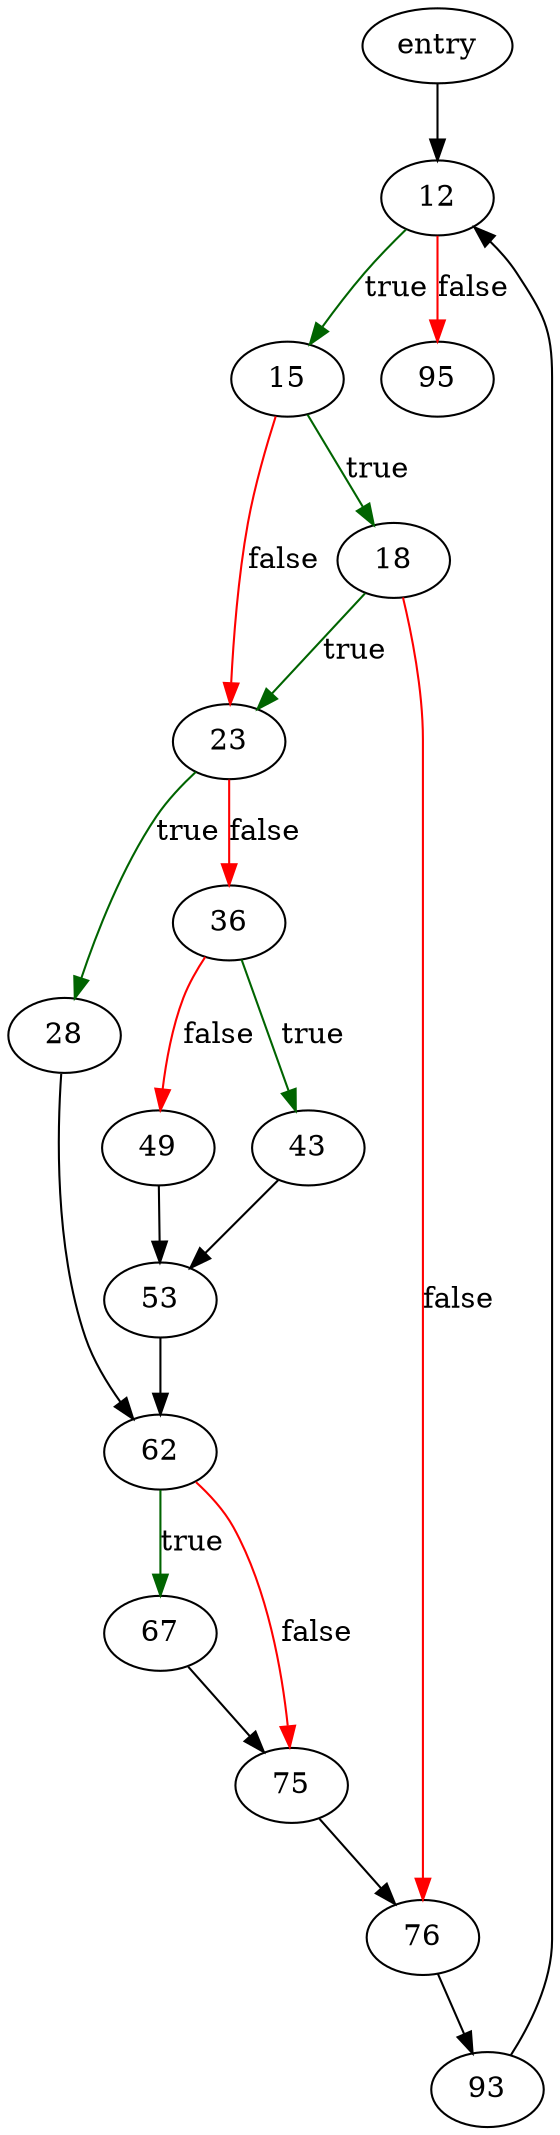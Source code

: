 digraph "sqlite3FkDelete" {
	// Node definitions.
	2 [label=entry];
	12;
	15;
	18;
	23;
	28;
	36;
	43;
	49;
	53;
	62;
	67;
	75;
	76;
	93;
	95;

	// Edge definitions.
	2 -> 12;
	12 -> 15 [
		color=darkgreen
		label=true
	];
	12 -> 95 [
		color=red
		label=false
	];
	15 -> 18 [
		color=darkgreen
		label=true
	];
	15 -> 23 [
		color=red
		label=false
	];
	18 -> 23 [
		color=darkgreen
		label=true
	];
	18 -> 76 [
		color=red
		label=false
	];
	23 -> 28 [
		color=darkgreen
		label=true
	];
	23 -> 36 [
		color=red
		label=false
	];
	28 -> 62;
	36 -> 43 [
		color=darkgreen
		label=true
	];
	36 -> 49 [
		color=red
		label=false
	];
	43 -> 53;
	49 -> 53;
	53 -> 62;
	62 -> 67 [
		color=darkgreen
		label=true
	];
	62 -> 75 [
		color=red
		label=false
	];
	67 -> 75;
	75 -> 76;
	76 -> 93;
	93 -> 12;
}
